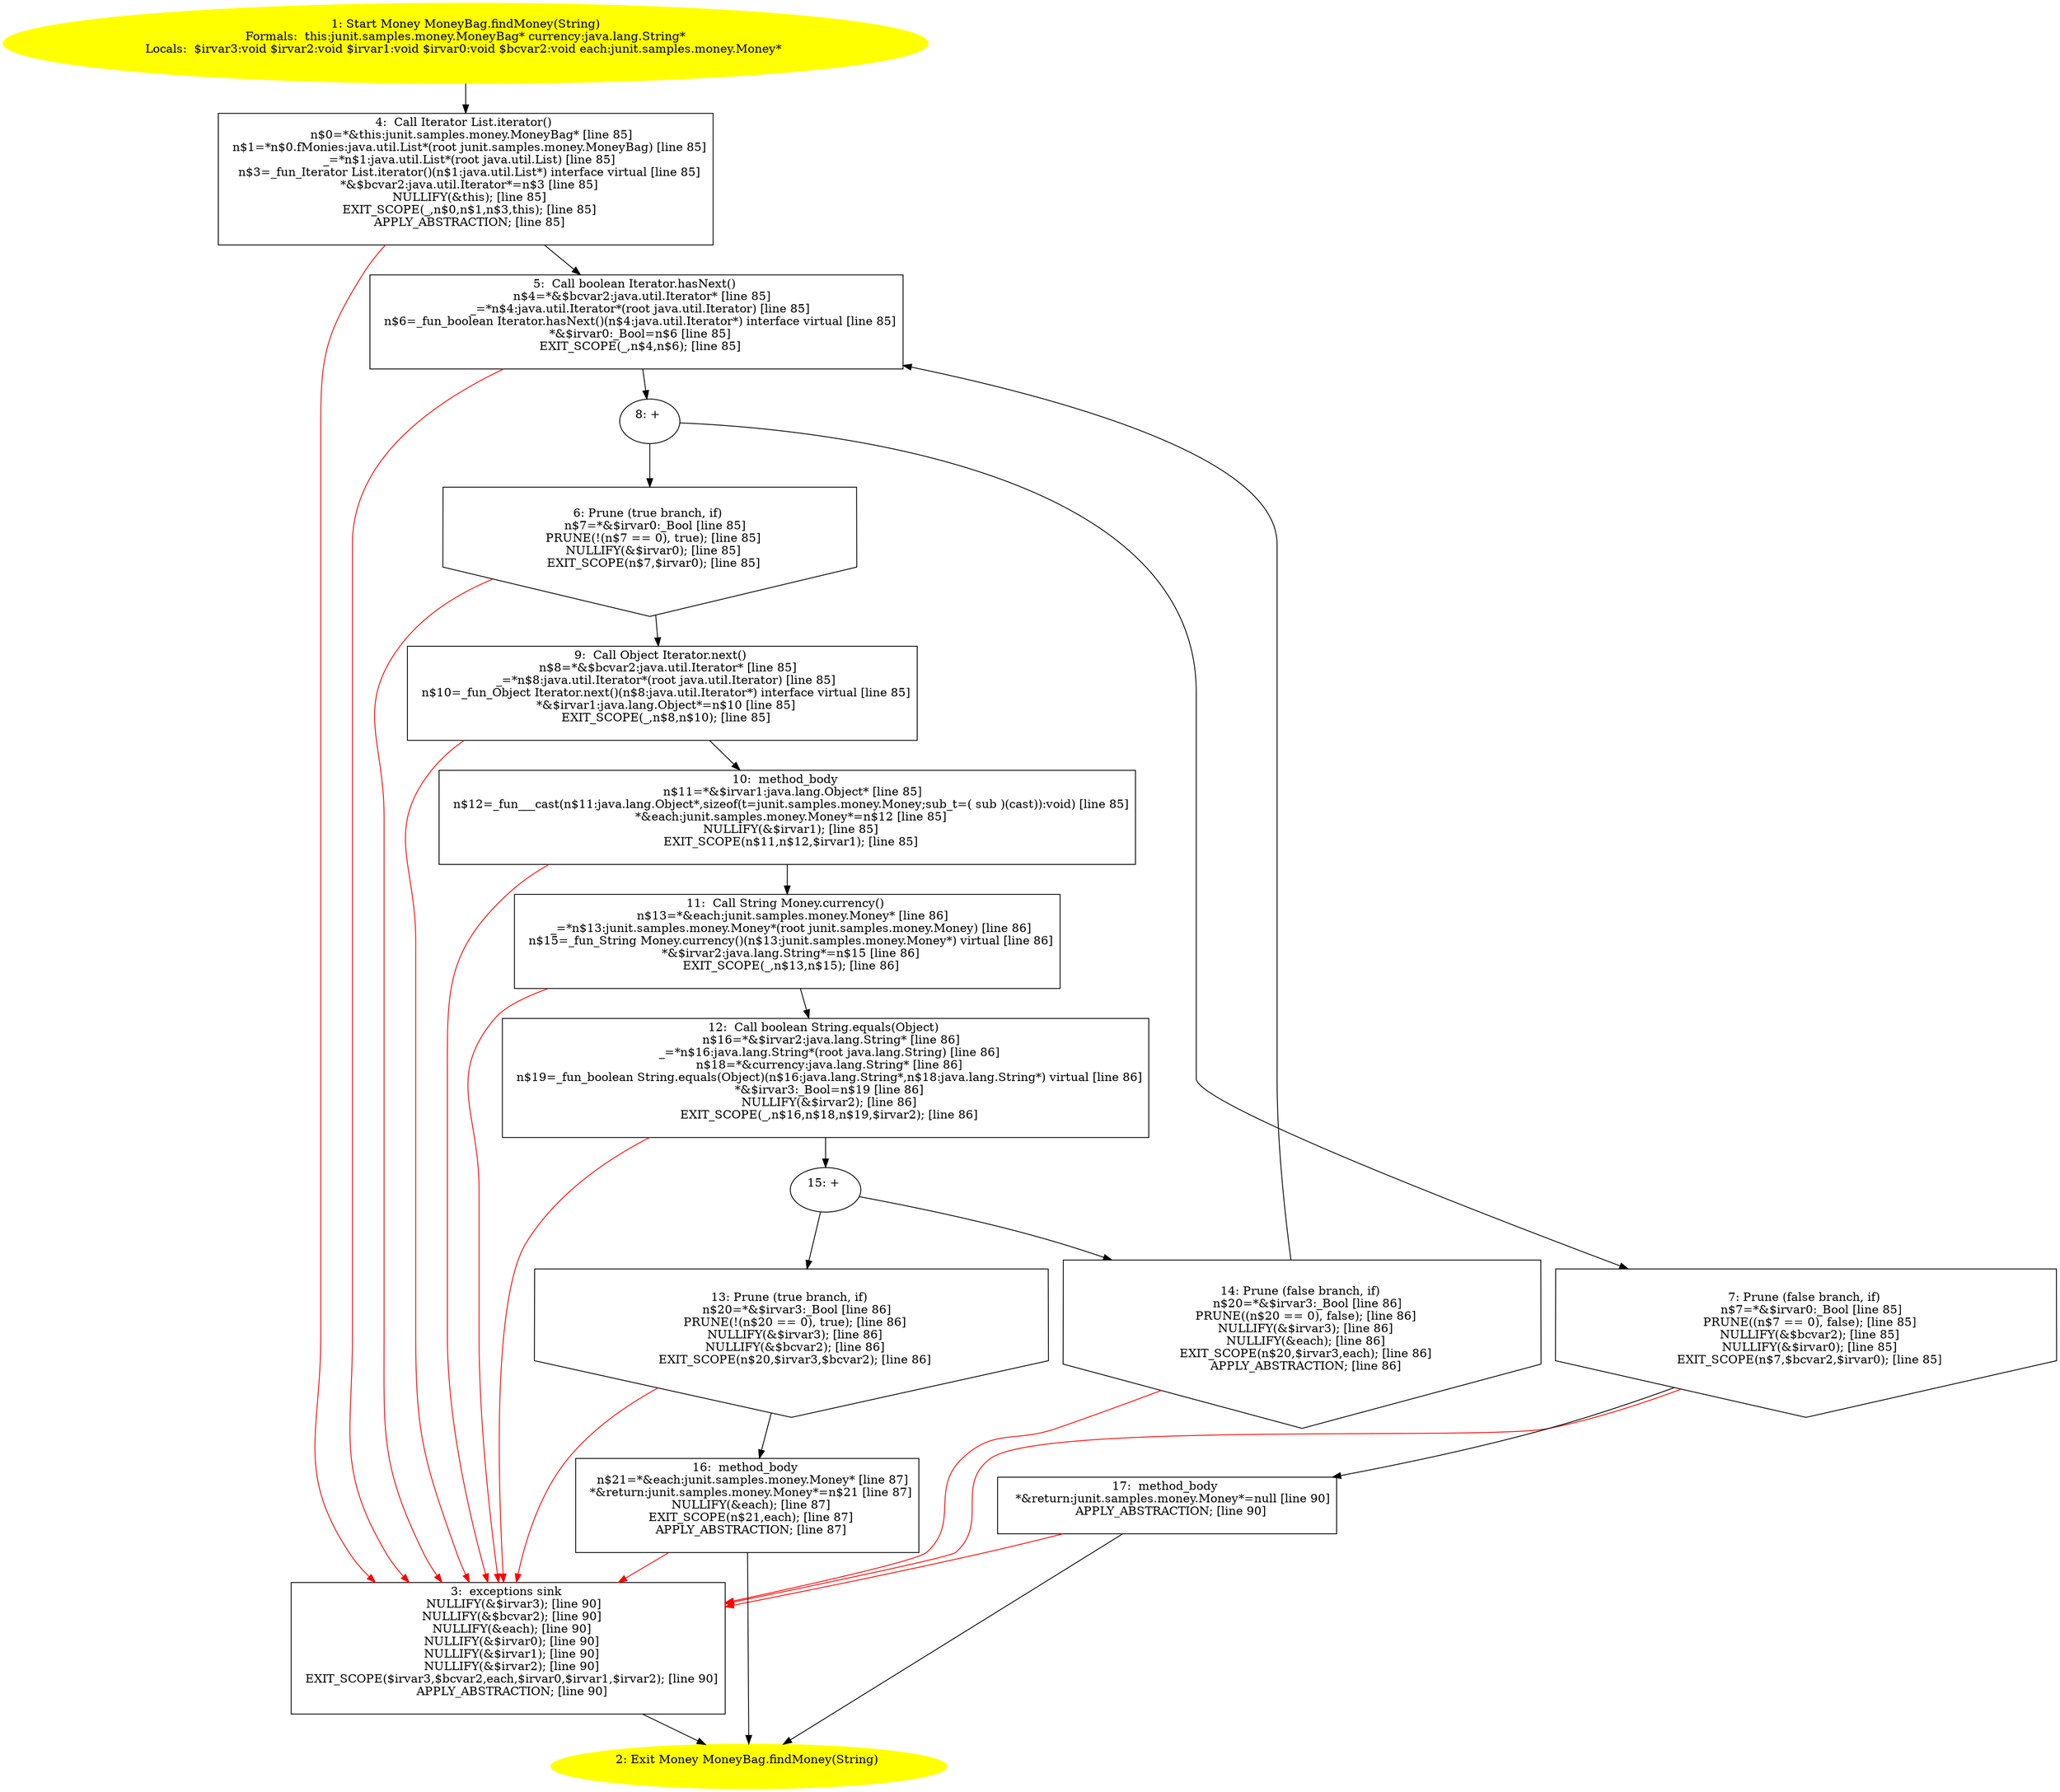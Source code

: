 /* @generated */
digraph cfg {
"junit.samples.money.MoneyBag.findMoney(java.lang.String):junit.samples.money.Money.70972a48de78b5fd5610cac784ca5c86_1" [label="1: Start Money MoneyBag.findMoney(String)\nFormals:  this:junit.samples.money.MoneyBag* currency:java.lang.String*\nLocals:  $irvar3:void $irvar2:void $irvar1:void $irvar0:void $bcvar2:void each:junit.samples.money.Money* \n  " color=yellow style=filled]
	

	 "junit.samples.money.MoneyBag.findMoney(java.lang.String):junit.samples.money.Money.70972a48de78b5fd5610cac784ca5c86_1" -> "junit.samples.money.MoneyBag.findMoney(java.lang.String):junit.samples.money.Money.70972a48de78b5fd5610cac784ca5c86_4" ;
"junit.samples.money.MoneyBag.findMoney(java.lang.String):junit.samples.money.Money.70972a48de78b5fd5610cac784ca5c86_2" [label="2: Exit Money MoneyBag.findMoney(String) \n  " color=yellow style=filled]
	

"junit.samples.money.MoneyBag.findMoney(java.lang.String):junit.samples.money.Money.70972a48de78b5fd5610cac784ca5c86_3" [label="3:  exceptions sink \n   NULLIFY(&$irvar3); [line 90]\n  NULLIFY(&$bcvar2); [line 90]\n  NULLIFY(&each); [line 90]\n  NULLIFY(&$irvar0); [line 90]\n  NULLIFY(&$irvar1); [line 90]\n  NULLIFY(&$irvar2); [line 90]\n  EXIT_SCOPE($irvar3,$bcvar2,each,$irvar0,$irvar1,$irvar2); [line 90]\n  APPLY_ABSTRACTION; [line 90]\n " shape="box"]
	

	 "junit.samples.money.MoneyBag.findMoney(java.lang.String):junit.samples.money.Money.70972a48de78b5fd5610cac784ca5c86_3" -> "junit.samples.money.MoneyBag.findMoney(java.lang.String):junit.samples.money.Money.70972a48de78b5fd5610cac784ca5c86_2" ;
"junit.samples.money.MoneyBag.findMoney(java.lang.String):junit.samples.money.Money.70972a48de78b5fd5610cac784ca5c86_4" [label="4:  Call Iterator List.iterator() \n   n$0=*&this:junit.samples.money.MoneyBag* [line 85]\n  n$1=*n$0.fMonies:java.util.List*(root junit.samples.money.MoneyBag) [line 85]\n  _=*n$1:java.util.List*(root java.util.List) [line 85]\n  n$3=_fun_Iterator List.iterator()(n$1:java.util.List*) interface virtual [line 85]\n  *&$bcvar2:java.util.Iterator*=n$3 [line 85]\n  NULLIFY(&this); [line 85]\n  EXIT_SCOPE(_,n$0,n$1,n$3,this); [line 85]\n  APPLY_ABSTRACTION; [line 85]\n " shape="box"]
	

	 "junit.samples.money.MoneyBag.findMoney(java.lang.String):junit.samples.money.Money.70972a48de78b5fd5610cac784ca5c86_4" -> "junit.samples.money.MoneyBag.findMoney(java.lang.String):junit.samples.money.Money.70972a48de78b5fd5610cac784ca5c86_5" ;
	 "junit.samples.money.MoneyBag.findMoney(java.lang.String):junit.samples.money.Money.70972a48de78b5fd5610cac784ca5c86_4" -> "junit.samples.money.MoneyBag.findMoney(java.lang.String):junit.samples.money.Money.70972a48de78b5fd5610cac784ca5c86_3" [color="red" ];
"junit.samples.money.MoneyBag.findMoney(java.lang.String):junit.samples.money.Money.70972a48de78b5fd5610cac784ca5c86_5" [label="5:  Call boolean Iterator.hasNext() \n   n$4=*&$bcvar2:java.util.Iterator* [line 85]\n  _=*n$4:java.util.Iterator*(root java.util.Iterator) [line 85]\n  n$6=_fun_boolean Iterator.hasNext()(n$4:java.util.Iterator*) interface virtual [line 85]\n  *&$irvar0:_Bool=n$6 [line 85]\n  EXIT_SCOPE(_,n$4,n$6); [line 85]\n " shape="box"]
	

	 "junit.samples.money.MoneyBag.findMoney(java.lang.String):junit.samples.money.Money.70972a48de78b5fd5610cac784ca5c86_5" -> "junit.samples.money.MoneyBag.findMoney(java.lang.String):junit.samples.money.Money.70972a48de78b5fd5610cac784ca5c86_8" ;
	 "junit.samples.money.MoneyBag.findMoney(java.lang.String):junit.samples.money.Money.70972a48de78b5fd5610cac784ca5c86_5" -> "junit.samples.money.MoneyBag.findMoney(java.lang.String):junit.samples.money.Money.70972a48de78b5fd5610cac784ca5c86_3" [color="red" ];
"junit.samples.money.MoneyBag.findMoney(java.lang.String):junit.samples.money.Money.70972a48de78b5fd5610cac784ca5c86_6" [label="6: Prune (true branch, if) \n   n$7=*&$irvar0:_Bool [line 85]\n  PRUNE(!(n$7 == 0), true); [line 85]\n  NULLIFY(&$irvar0); [line 85]\n  EXIT_SCOPE(n$7,$irvar0); [line 85]\n " shape="invhouse"]
	

	 "junit.samples.money.MoneyBag.findMoney(java.lang.String):junit.samples.money.Money.70972a48de78b5fd5610cac784ca5c86_6" -> "junit.samples.money.MoneyBag.findMoney(java.lang.String):junit.samples.money.Money.70972a48de78b5fd5610cac784ca5c86_9" ;
	 "junit.samples.money.MoneyBag.findMoney(java.lang.String):junit.samples.money.Money.70972a48de78b5fd5610cac784ca5c86_6" -> "junit.samples.money.MoneyBag.findMoney(java.lang.String):junit.samples.money.Money.70972a48de78b5fd5610cac784ca5c86_3" [color="red" ];
"junit.samples.money.MoneyBag.findMoney(java.lang.String):junit.samples.money.Money.70972a48de78b5fd5610cac784ca5c86_7" [label="7: Prune (false branch, if) \n   n$7=*&$irvar0:_Bool [line 85]\n  PRUNE((n$7 == 0), false); [line 85]\n  NULLIFY(&$bcvar2); [line 85]\n  NULLIFY(&$irvar0); [line 85]\n  EXIT_SCOPE(n$7,$bcvar2,$irvar0); [line 85]\n " shape="invhouse"]
	

	 "junit.samples.money.MoneyBag.findMoney(java.lang.String):junit.samples.money.Money.70972a48de78b5fd5610cac784ca5c86_7" -> "junit.samples.money.MoneyBag.findMoney(java.lang.String):junit.samples.money.Money.70972a48de78b5fd5610cac784ca5c86_17" ;
	 "junit.samples.money.MoneyBag.findMoney(java.lang.String):junit.samples.money.Money.70972a48de78b5fd5610cac784ca5c86_7" -> "junit.samples.money.MoneyBag.findMoney(java.lang.String):junit.samples.money.Money.70972a48de78b5fd5610cac784ca5c86_3" [color="red" ];
"junit.samples.money.MoneyBag.findMoney(java.lang.String):junit.samples.money.Money.70972a48de78b5fd5610cac784ca5c86_8" [label="8: + \n  " ]
	

	 "junit.samples.money.MoneyBag.findMoney(java.lang.String):junit.samples.money.Money.70972a48de78b5fd5610cac784ca5c86_8" -> "junit.samples.money.MoneyBag.findMoney(java.lang.String):junit.samples.money.Money.70972a48de78b5fd5610cac784ca5c86_6" ;
	 "junit.samples.money.MoneyBag.findMoney(java.lang.String):junit.samples.money.Money.70972a48de78b5fd5610cac784ca5c86_8" -> "junit.samples.money.MoneyBag.findMoney(java.lang.String):junit.samples.money.Money.70972a48de78b5fd5610cac784ca5c86_7" ;
"junit.samples.money.MoneyBag.findMoney(java.lang.String):junit.samples.money.Money.70972a48de78b5fd5610cac784ca5c86_9" [label="9:  Call Object Iterator.next() \n   n$8=*&$bcvar2:java.util.Iterator* [line 85]\n  _=*n$8:java.util.Iterator*(root java.util.Iterator) [line 85]\n  n$10=_fun_Object Iterator.next()(n$8:java.util.Iterator*) interface virtual [line 85]\n  *&$irvar1:java.lang.Object*=n$10 [line 85]\n  EXIT_SCOPE(_,n$8,n$10); [line 85]\n " shape="box"]
	

	 "junit.samples.money.MoneyBag.findMoney(java.lang.String):junit.samples.money.Money.70972a48de78b5fd5610cac784ca5c86_9" -> "junit.samples.money.MoneyBag.findMoney(java.lang.String):junit.samples.money.Money.70972a48de78b5fd5610cac784ca5c86_10" ;
	 "junit.samples.money.MoneyBag.findMoney(java.lang.String):junit.samples.money.Money.70972a48de78b5fd5610cac784ca5c86_9" -> "junit.samples.money.MoneyBag.findMoney(java.lang.String):junit.samples.money.Money.70972a48de78b5fd5610cac784ca5c86_3" [color="red" ];
"junit.samples.money.MoneyBag.findMoney(java.lang.String):junit.samples.money.Money.70972a48de78b5fd5610cac784ca5c86_10" [label="10:  method_body \n   n$11=*&$irvar1:java.lang.Object* [line 85]\n  n$12=_fun___cast(n$11:java.lang.Object*,sizeof(t=junit.samples.money.Money;sub_t=( sub )(cast)):void) [line 85]\n  *&each:junit.samples.money.Money*=n$12 [line 85]\n  NULLIFY(&$irvar1); [line 85]\n  EXIT_SCOPE(n$11,n$12,$irvar1); [line 85]\n " shape="box"]
	

	 "junit.samples.money.MoneyBag.findMoney(java.lang.String):junit.samples.money.Money.70972a48de78b5fd5610cac784ca5c86_10" -> "junit.samples.money.MoneyBag.findMoney(java.lang.String):junit.samples.money.Money.70972a48de78b5fd5610cac784ca5c86_11" ;
	 "junit.samples.money.MoneyBag.findMoney(java.lang.String):junit.samples.money.Money.70972a48de78b5fd5610cac784ca5c86_10" -> "junit.samples.money.MoneyBag.findMoney(java.lang.String):junit.samples.money.Money.70972a48de78b5fd5610cac784ca5c86_3" [color="red" ];
"junit.samples.money.MoneyBag.findMoney(java.lang.String):junit.samples.money.Money.70972a48de78b5fd5610cac784ca5c86_11" [label="11:  Call String Money.currency() \n   n$13=*&each:junit.samples.money.Money* [line 86]\n  _=*n$13:junit.samples.money.Money*(root junit.samples.money.Money) [line 86]\n  n$15=_fun_String Money.currency()(n$13:junit.samples.money.Money*) virtual [line 86]\n  *&$irvar2:java.lang.String*=n$15 [line 86]\n  EXIT_SCOPE(_,n$13,n$15); [line 86]\n " shape="box"]
	

	 "junit.samples.money.MoneyBag.findMoney(java.lang.String):junit.samples.money.Money.70972a48de78b5fd5610cac784ca5c86_11" -> "junit.samples.money.MoneyBag.findMoney(java.lang.String):junit.samples.money.Money.70972a48de78b5fd5610cac784ca5c86_12" ;
	 "junit.samples.money.MoneyBag.findMoney(java.lang.String):junit.samples.money.Money.70972a48de78b5fd5610cac784ca5c86_11" -> "junit.samples.money.MoneyBag.findMoney(java.lang.String):junit.samples.money.Money.70972a48de78b5fd5610cac784ca5c86_3" [color="red" ];
"junit.samples.money.MoneyBag.findMoney(java.lang.String):junit.samples.money.Money.70972a48de78b5fd5610cac784ca5c86_12" [label="12:  Call boolean String.equals(Object) \n   n$16=*&$irvar2:java.lang.String* [line 86]\n  _=*n$16:java.lang.String*(root java.lang.String) [line 86]\n  n$18=*&currency:java.lang.String* [line 86]\n  n$19=_fun_boolean String.equals(Object)(n$16:java.lang.String*,n$18:java.lang.String*) virtual [line 86]\n  *&$irvar3:_Bool=n$19 [line 86]\n  NULLIFY(&$irvar2); [line 86]\n  EXIT_SCOPE(_,n$16,n$18,n$19,$irvar2); [line 86]\n " shape="box"]
	

	 "junit.samples.money.MoneyBag.findMoney(java.lang.String):junit.samples.money.Money.70972a48de78b5fd5610cac784ca5c86_12" -> "junit.samples.money.MoneyBag.findMoney(java.lang.String):junit.samples.money.Money.70972a48de78b5fd5610cac784ca5c86_15" ;
	 "junit.samples.money.MoneyBag.findMoney(java.lang.String):junit.samples.money.Money.70972a48de78b5fd5610cac784ca5c86_12" -> "junit.samples.money.MoneyBag.findMoney(java.lang.String):junit.samples.money.Money.70972a48de78b5fd5610cac784ca5c86_3" [color="red" ];
"junit.samples.money.MoneyBag.findMoney(java.lang.String):junit.samples.money.Money.70972a48de78b5fd5610cac784ca5c86_13" [label="13: Prune (true branch, if) \n   n$20=*&$irvar3:_Bool [line 86]\n  PRUNE(!(n$20 == 0), true); [line 86]\n  NULLIFY(&$irvar3); [line 86]\n  NULLIFY(&$bcvar2); [line 86]\n  EXIT_SCOPE(n$20,$irvar3,$bcvar2); [line 86]\n " shape="invhouse"]
	

	 "junit.samples.money.MoneyBag.findMoney(java.lang.String):junit.samples.money.Money.70972a48de78b5fd5610cac784ca5c86_13" -> "junit.samples.money.MoneyBag.findMoney(java.lang.String):junit.samples.money.Money.70972a48de78b5fd5610cac784ca5c86_16" ;
	 "junit.samples.money.MoneyBag.findMoney(java.lang.String):junit.samples.money.Money.70972a48de78b5fd5610cac784ca5c86_13" -> "junit.samples.money.MoneyBag.findMoney(java.lang.String):junit.samples.money.Money.70972a48de78b5fd5610cac784ca5c86_3" [color="red" ];
"junit.samples.money.MoneyBag.findMoney(java.lang.String):junit.samples.money.Money.70972a48de78b5fd5610cac784ca5c86_14" [label="14: Prune (false branch, if) \n   n$20=*&$irvar3:_Bool [line 86]\n  PRUNE((n$20 == 0), false); [line 86]\n  NULLIFY(&$irvar3); [line 86]\n  NULLIFY(&each); [line 86]\n  EXIT_SCOPE(n$20,$irvar3,each); [line 86]\n  APPLY_ABSTRACTION; [line 86]\n " shape="invhouse"]
	

	 "junit.samples.money.MoneyBag.findMoney(java.lang.String):junit.samples.money.Money.70972a48de78b5fd5610cac784ca5c86_14" -> "junit.samples.money.MoneyBag.findMoney(java.lang.String):junit.samples.money.Money.70972a48de78b5fd5610cac784ca5c86_5" ;
	 "junit.samples.money.MoneyBag.findMoney(java.lang.String):junit.samples.money.Money.70972a48de78b5fd5610cac784ca5c86_14" -> "junit.samples.money.MoneyBag.findMoney(java.lang.String):junit.samples.money.Money.70972a48de78b5fd5610cac784ca5c86_3" [color="red" ];
"junit.samples.money.MoneyBag.findMoney(java.lang.String):junit.samples.money.Money.70972a48de78b5fd5610cac784ca5c86_15" [label="15: + \n  " ]
	

	 "junit.samples.money.MoneyBag.findMoney(java.lang.String):junit.samples.money.Money.70972a48de78b5fd5610cac784ca5c86_15" -> "junit.samples.money.MoneyBag.findMoney(java.lang.String):junit.samples.money.Money.70972a48de78b5fd5610cac784ca5c86_13" ;
	 "junit.samples.money.MoneyBag.findMoney(java.lang.String):junit.samples.money.Money.70972a48de78b5fd5610cac784ca5c86_15" -> "junit.samples.money.MoneyBag.findMoney(java.lang.String):junit.samples.money.Money.70972a48de78b5fd5610cac784ca5c86_14" ;
"junit.samples.money.MoneyBag.findMoney(java.lang.String):junit.samples.money.Money.70972a48de78b5fd5610cac784ca5c86_16" [label="16:  method_body \n   n$21=*&each:junit.samples.money.Money* [line 87]\n  *&return:junit.samples.money.Money*=n$21 [line 87]\n  NULLIFY(&each); [line 87]\n  EXIT_SCOPE(n$21,each); [line 87]\n  APPLY_ABSTRACTION; [line 87]\n " shape="box"]
	

	 "junit.samples.money.MoneyBag.findMoney(java.lang.String):junit.samples.money.Money.70972a48de78b5fd5610cac784ca5c86_16" -> "junit.samples.money.MoneyBag.findMoney(java.lang.String):junit.samples.money.Money.70972a48de78b5fd5610cac784ca5c86_2" ;
	 "junit.samples.money.MoneyBag.findMoney(java.lang.String):junit.samples.money.Money.70972a48de78b5fd5610cac784ca5c86_16" -> "junit.samples.money.MoneyBag.findMoney(java.lang.String):junit.samples.money.Money.70972a48de78b5fd5610cac784ca5c86_3" [color="red" ];
"junit.samples.money.MoneyBag.findMoney(java.lang.String):junit.samples.money.Money.70972a48de78b5fd5610cac784ca5c86_17" [label="17:  method_body \n   *&return:junit.samples.money.Money*=null [line 90]\n  APPLY_ABSTRACTION; [line 90]\n " shape="box"]
	

	 "junit.samples.money.MoneyBag.findMoney(java.lang.String):junit.samples.money.Money.70972a48de78b5fd5610cac784ca5c86_17" -> "junit.samples.money.MoneyBag.findMoney(java.lang.String):junit.samples.money.Money.70972a48de78b5fd5610cac784ca5c86_2" ;
	 "junit.samples.money.MoneyBag.findMoney(java.lang.String):junit.samples.money.Money.70972a48de78b5fd5610cac784ca5c86_17" -> "junit.samples.money.MoneyBag.findMoney(java.lang.String):junit.samples.money.Money.70972a48de78b5fd5610cac784ca5c86_3" [color="red" ];
}
